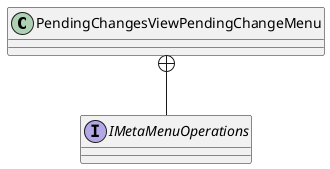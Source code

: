 @startuml
class PendingChangesViewPendingChangeMenu {
}
interface IMetaMenuOperations {
}
PendingChangesViewPendingChangeMenu +-- IMetaMenuOperations
@enduml

